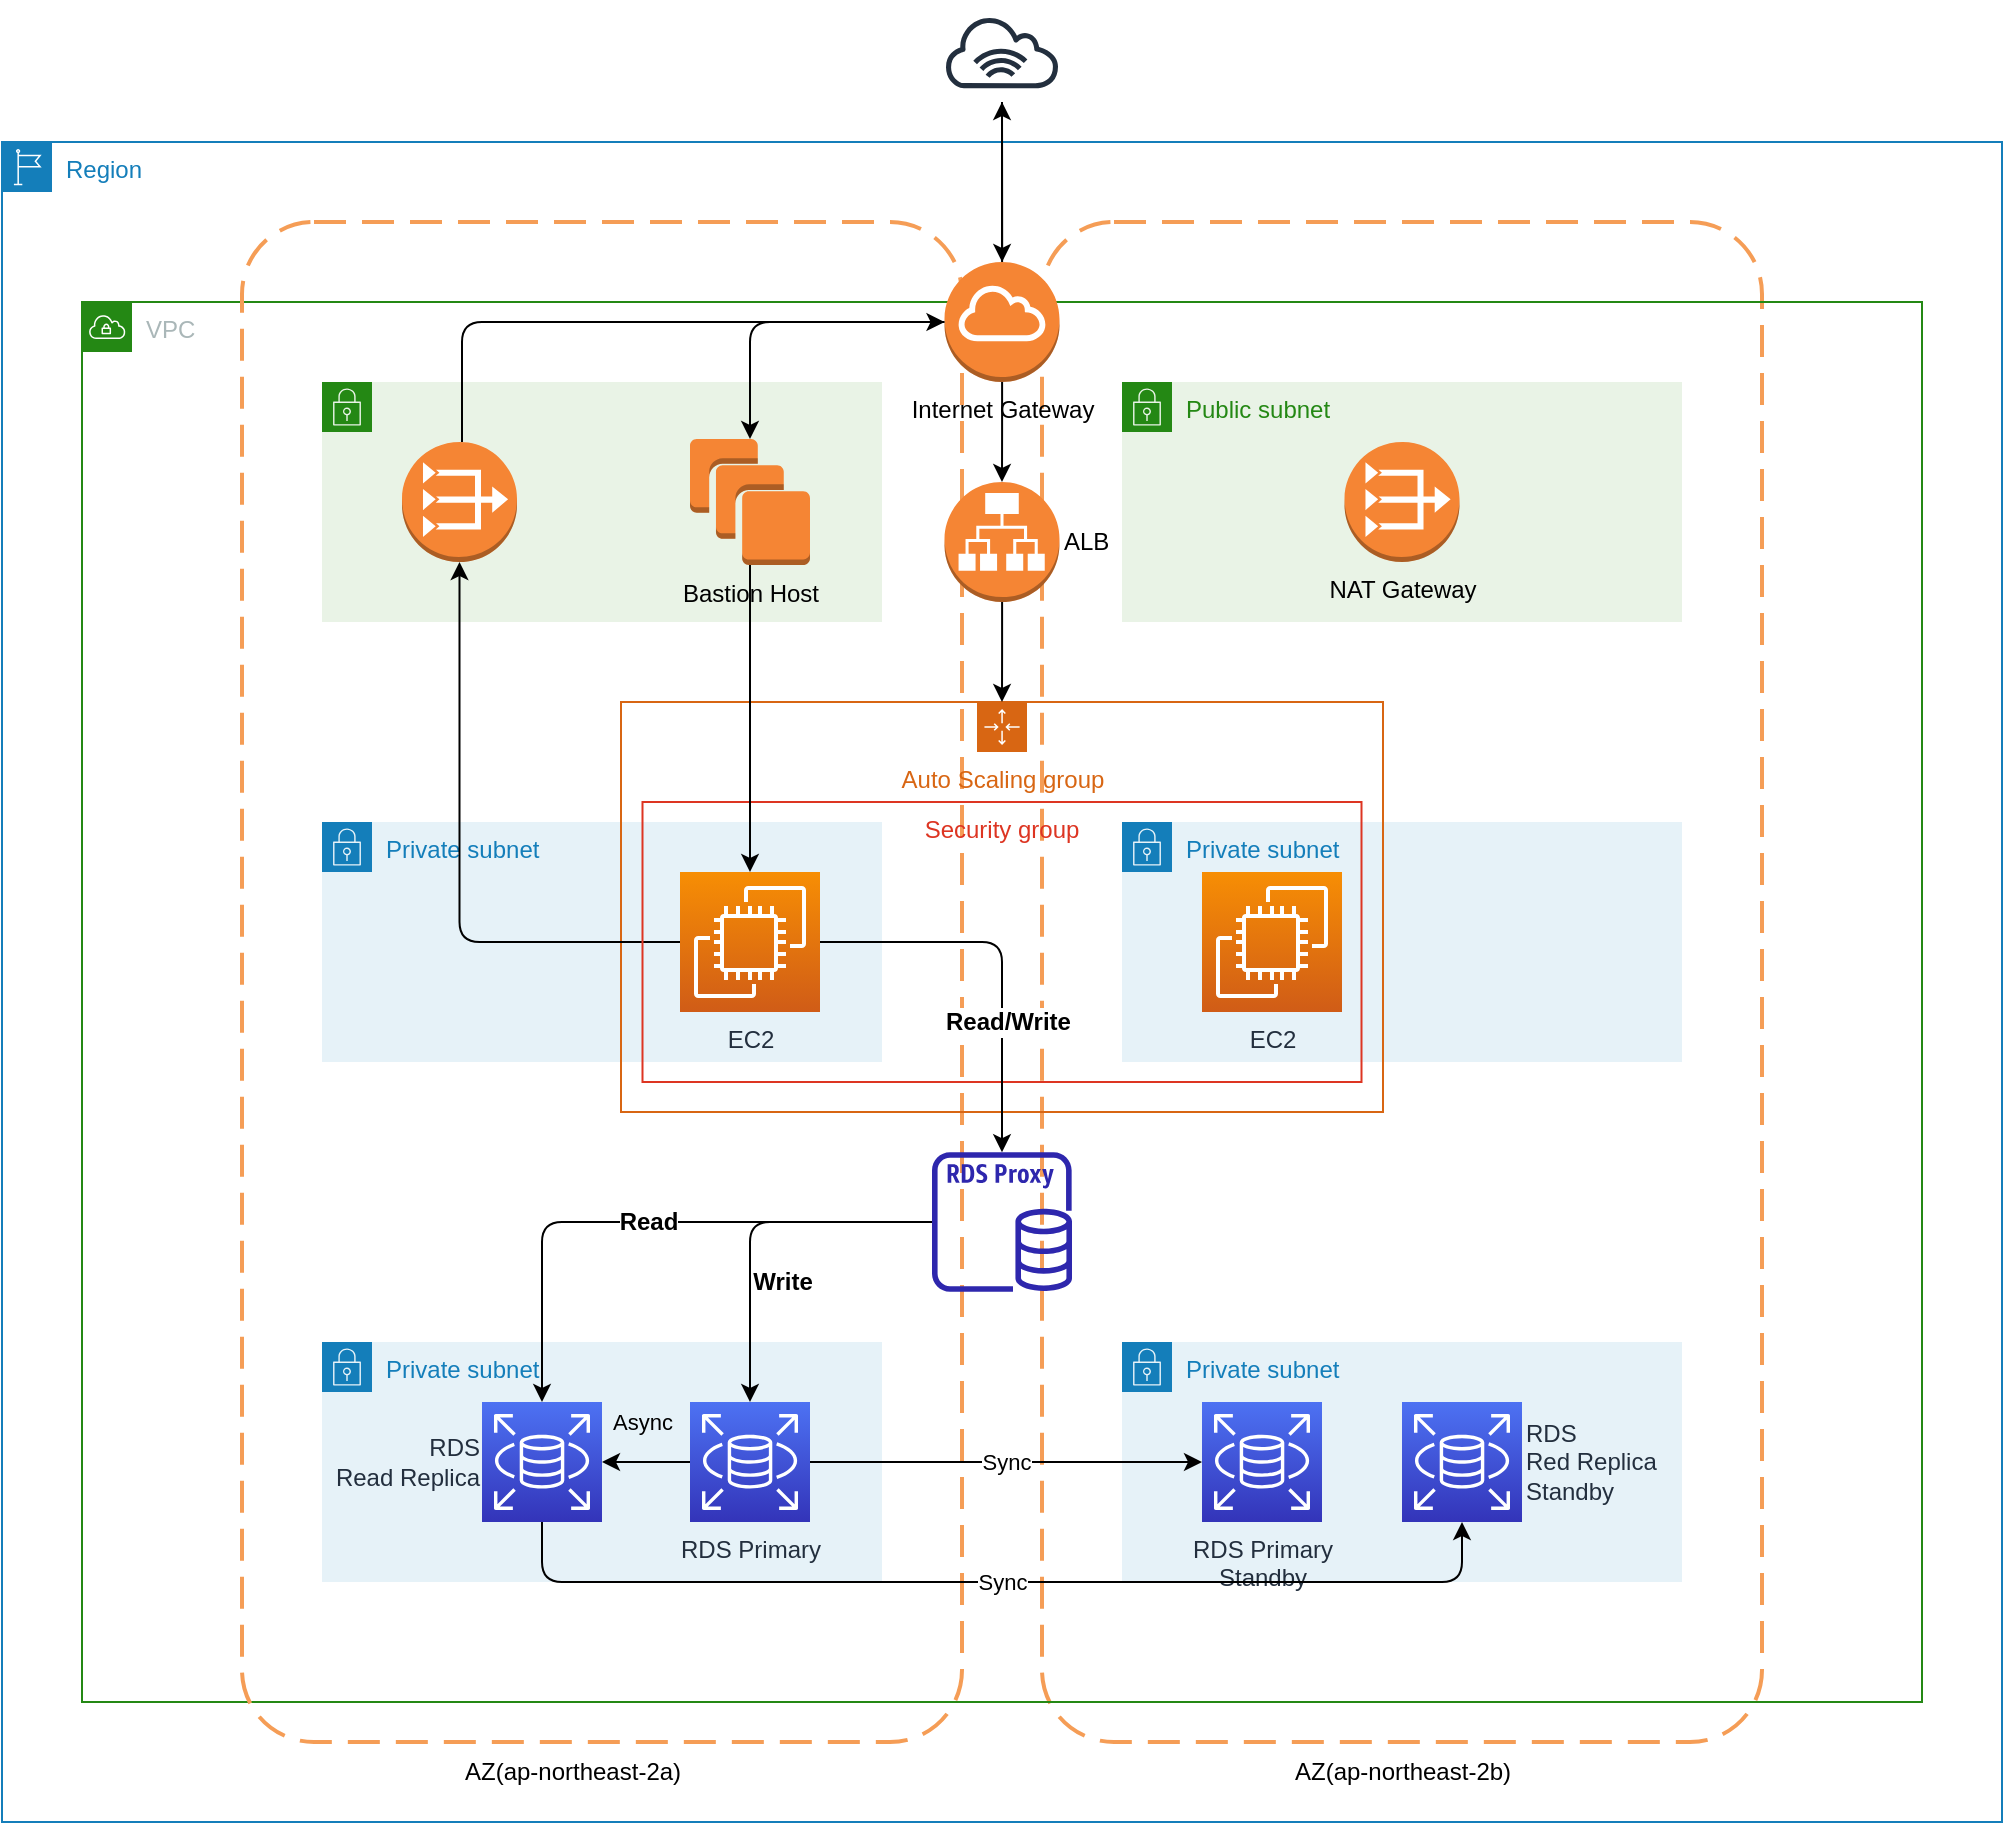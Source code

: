 <mxfile version="21.5.0" type="github">
  <diagram name="페이지-1" id="lG-F-R37Qlg_pKHcpFQY">
    <mxGraphModel dx="2390" dy="1285" grid="1" gridSize="10" guides="1" tooltips="1" connect="1" arrows="1" fold="1" page="1" pageScale="1" pageWidth="827" pageHeight="1169" math="0" shadow="0">
      <root>
        <mxCell id="0" />
        <mxCell id="1" parent="0" />
        <mxCell id="P-wajaCejd0a9nJOUH1o-1" value="Region" style="points=[[0,0],[0.25,0],[0.5,0],[0.75,0],[1,0],[1,0.25],[1,0.5],[1,0.75],[1,1],[0.75,1],[0.5,1],[0.25,1],[0,1],[0,0.75],[0,0.5],[0,0.25]];outlineConnect=0;gradientColor=none;html=1;whiteSpace=wrap;fontSize=12;fontStyle=0;container=1;pointerEvents=0;collapsible=0;recursiveResize=0;shape=mxgraph.aws4.group;grIcon=mxgraph.aws4.group_region;strokeColor=#147EBA;fillColor=none;verticalAlign=top;align=left;spacingLeft=30;fontColor=#147EBA;" parent="1" vertex="1">
          <mxGeometry x="40" y="80" width="1000" height="840" as="geometry" />
        </mxCell>
        <mxCell id="P-wajaCejd0a9nJOUH1o-2" value="" style="rounded=1;arcSize=10;dashed=1;strokeColor=#F59D56;fillColor=none;gradientColor=none;dashPattern=8 4;strokeWidth=2;" parent="P-wajaCejd0a9nJOUH1o-1" vertex="1">
          <mxGeometry x="520" y="40" width="360" height="760" as="geometry" />
        </mxCell>
        <mxCell id="P-wajaCejd0a9nJOUH1o-3" value="Private subnet" style="points=[[0,0],[0.25,0],[0.5,0],[0.75,0],[1,0],[1,0.25],[1,0.5],[1,0.75],[1,1],[0.75,1],[0.5,1],[0.25,1],[0,1],[0,0.75],[0,0.5],[0,0.25]];outlineConnect=0;gradientColor=none;html=1;whiteSpace=wrap;fontSize=12;fontStyle=0;container=1;pointerEvents=0;collapsible=0;recursiveResize=0;shape=mxgraph.aws4.group;grIcon=mxgraph.aws4.group_security_group;grStroke=0;strokeColor=#147EBA;fillColor=#E6F2F8;verticalAlign=top;align=left;spacingLeft=30;fontColor=#147EBA;dashed=0;" parent="P-wajaCejd0a9nJOUH1o-1" vertex="1">
          <mxGeometry x="560" y="340" width="280" height="120" as="geometry" />
        </mxCell>
        <mxCell id="P-wajaCejd0a9nJOUH1o-4" value="VPC" style="points=[[0,0],[0.25,0],[0.5,0],[0.75,0],[1,0],[1,0.25],[1,0.5],[1,0.75],[1,1],[0.75,1],[0.5,1],[0.25,1],[0,1],[0,0.75],[0,0.5],[0,0.25]];outlineConnect=0;gradientColor=none;html=1;whiteSpace=wrap;fontSize=12;fontStyle=0;container=1;pointerEvents=0;collapsible=0;recursiveResize=0;shape=mxgraph.aws4.group;grIcon=mxgraph.aws4.group_vpc;strokeColor=#248814;fillColor=none;verticalAlign=top;align=left;spacingLeft=30;fontColor=#AAB7B8;dashed=0;" parent="P-wajaCejd0a9nJOUH1o-1" vertex="1">
          <mxGeometry x="40" y="80" width="920" height="700" as="geometry" />
        </mxCell>
        <mxCell id="P-wajaCejd0a9nJOUH1o-5" value="" style="rounded=1;arcSize=10;dashed=1;strokeColor=#F59D56;fillColor=none;gradientColor=none;dashPattern=8 4;strokeWidth=2;" parent="P-wajaCejd0a9nJOUH1o-4" vertex="1">
          <mxGeometry x="80" y="-40" width="360" height="760" as="geometry" />
        </mxCell>
        <mxCell id="P-wajaCejd0a9nJOUH1o-6" value="" style="points=[[0,0],[0.25,0],[0.5,0],[0.75,0],[1,0],[1,0.25],[1,0.5],[1,0.75],[1,1],[0.75,1],[0.5,1],[0.25,1],[0,1],[0,0.75],[0,0.5],[0,0.25]];outlineConnect=0;gradientColor=none;html=1;whiteSpace=wrap;fontSize=12;fontStyle=0;container=1;pointerEvents=0;collapsible=0;recursiveResize=0;shape=mxgraph.aws4.group;grIcon=mxgraph.aws4.group_security_group;grStroke=0;strokeColor=#248814;fillColor=#E9F3E6;verticalAlign=top;align=left;spacingLeft=30;fontColor=#248814;dashed=0;" parent="P-wajaCejd0a9nJOUH1o-4" vertex="1">
          <mxGeometry x="120" y="40" width="280" height="120" as="geometry" />
        </mxCell>
        <mxCell id="P-wajaCejd0a9nJOUH1o-7" value="Bastion Host" style="outlineConnect=0;dashed=0;verticalLabelPosition=bottom;verticalAlign=top;align=center;html=1;shape=mxgraph.aws3.instances;fillColor=#F58534;gradientColor=none;" parent="P-wajaCejd0a9nJOUH1o-6" vertex="1">
          <mxGeometry x="184" y="28.5" width="60" height="63" as="geometry" />
        </mxCell>
        <mxCell id="P-wajaCejd0a9nJOUH1o-8" value="Private subnet" style="points=[[0,0],[0.25,0],[0.5,0],[0.75,0],[1,0],[1,0.25],[1,0.5],[1,0.75],[1,1],[0.75,1],[0.5,1],[0.25,1],[0,1],[0,0.75],[0,0.5],[0,0.25]];outlineConnect=0;gradientColor=none;html=1;whiteSpace=wrap;fontSize=12;fontStyle=0;container=1;pointerEvents=0;collapsible=0;recursiveResize=0;shape=mxgraph.aws4.group;grIcon=mxgraph.aws4.group_security_group;grStroke=0;strokeColor=#147EBA;fillColor=#E6F2F8;verticalAlign=top;align=left;spacingLeft=30;fontColor=#147EBA;dashed=0;" parent="P-wajaCejd0a9nJOUH1o-4" vertex="1">
          <mxGeometry x="120" y="260" width="280" height="120" as="geometry" />
        </mxCell>
        <mxCell id="P-wajaCejd0a9nJOUH1o-9" value="" style="outlineConnect=0;dashed=0;verticalLabelPosition=bottom;verticalAlign=top;align=center;html=1;shape=mxgraph.aws3.vpc_nat_gateway;fillColor=#F58534;gradientColor=none;" parent="P-wajaCejd0a9nJOUH1o-4" vertex="1">
          <mxGeometry x="160" y="70" width="57.5" height="60" as="geometry" />
        </mxCell>
        <mxCell id="P-wajaCejd0a9nJOUH1o-10" value="Auto Scaling group" style="points=[[0,0],[0.25,0],[0.5,0],[0.75,0],[1,0],[1,0.25],[1,0.5],[1,0.75],[1,1],[0.75,1],[0.5,1],[0.25,1],[0,1],[0,0.75],[0,0.5],[0,0.25]];outlineConnect=0;gradientColor=none;html=1;whiteSpace=wrap;fontSize=12;fontStyle=0;container=1;pointerEvents=0;collapsible=0;recursiveResize=0;shape=mxgraph.aws4.groupCenter;grIcon=mxgraph.aws4.group_auto_scaling_group;grStroke=1;strokeColor=#D86613;fillColor=none;verticalAlign=top;align=center;fontColor=#D86613;spacingTop=25;" parent="P-wajaCejd0a9nJOUH1o-4" vertex="1">
          <mxGeometry x="269.5" y="200" width="381" height="205" as="geometry" />
        </mxCell>
        <mxCell id="P-wajaCejd0a9nJOUH1o-11" style="edgeStyle=orthogonalEdgeStyle;rounded=1;orthogonalLoop=1;jettySize=auto;html=1;" parent="P-wajaCejd0a9nJOUH1o-4" source="P-wajaCejd0a9nJOUH1o-13" target="P-wajaCejd0a9nJOUH1o-9" edge="1">
          <mxGeometry relative="1" as="geometry" />
        </mxCell>
        <mxCell id="P-wajaCejd0a9nJOUH1o-12" value="Security group" style="fillColor=none;strokeColor=#DD3522;verticalAlign=top;fontStyle=0;fontColor=#DD3522;whiteSpace=wrap;html=1;" parent="P-wajaCejd0a9nJOUH1o-4" vertex="1">
          <mxGeometry x="280.25" y="250" width="359.5" height="140" as="geometry" />
        </mxCell>
        <mxCell id="P-wajaCejd0a9nJOUH1o-14" style="edgeStyle=orthogonalEdgeStyle;rounded=0;orthogonalLoop=1;jettySize=auto;html=1;" parent="P-wajaCejd0a9nJOUH1o-4" source="P-wajaCejd0a9nJOUH1o-7" target="P-wajaCejd0a9nJOUH1o-13" edge="1">
          <mxGeometry relative="1" as="geometry" />
        </mxCell>
        <mxCell id="P-wajaCejd0a9nJOUH1o-15" value="Internet Gateway" style="outlineConnect=0;dashed=0;verticalLabelPosition=bottom;verticalAlign=top;align=center;html=1;shape=mxgraph.aws3.internet_gateway;fillColor=#F58534;gradientColor=none;" parent="P-wajaCejd0a9nJOUH1o-4" vertex="1">
          <mxGeometry x="431.25" y="-20" width="57.5" height="60" as="geometry" />
        </mxCell>
        <mxCell id="P-wajaCejd0a9nJOUH1o-16" style="edgeStyle=orthogonalEdgeStyle;rounded=1;orthogonalLoop=1;jettySize=auto;html=1;entryX=0;entryY=0.5;entryDx=0;entryDy=0;entryPerimeter=0;" parent="P-wajaCejd0a9nJOUH1o-4" source="P-wajaCejd0a9nJOUH1o-9" target="P-wajaCejd0a9nJOUH1o-15" edge="1">
          <mxGeometry relative="1" as="geometry">
            <Array as="points">
              <mxPoint x="190" y="10" />
            </Array>
          </mxGeometry>
        </mxCell>
        <mxCell id="P-wajaCejd0a9nJOUH1o-17" style="edgeStyle=orthogonalEdgeStyle;rounded=1;orthogonalLoop=1;jettySize=auto;html=1;" parent="P-wajaCejd0a9nJOUH1o-4" source="P-wajaCejd0a9nJOUH1o-15" target="P-wajaCejd0a9nJOUH1o-7" edge="1">
          <mxGeometry relative="1" as="geometry" />
        </mxCell>
        <mxCell id="P-wajaCejd0a9nJOUH1o-18" value="ALB" style="outlineConnect=0;dashed=0;verticalLabelPosition=middle;verticalAlign=middle;align=left;html=1;shape=mxgraph.aws3.application_load_balancer;fillColor=#F58534;gradientColor=none;labelPosition=right;" parent="P-wajaCejd0a9nJOUH1o-4" vertex="1">
          <mxGeometry x="431.25" y="90" width="57.5" height="60" as="geometry" />
        </mxCell>
        <mxCell id="P-wajaCejd0a9nJOUH1o-19" style="edgeStyle=orthogonalEdgeStyle;rounded=0;orthogonalLoop=1;jettySize=auto;html=1;" parent="P-wajaCejd0a9nJOUH1o-4" source="P-wajaCejd0a9nJOUH1o-18" target="P-wajaCejd0a9nJOUH1o-10" edge="1">
          <mxGeometry relative="1" as="geometry" />
        </mxCell>
        <mxCell id="P-wajaCejd0a9nJOUH1o-29" value="Private subnet" style="points=[[0,0],[0.25,0],[0.5,0],[0.75,0],[1,0],[1,0.25],[1,0.5],[1,0.75],[1,1],[0.75,1],[0.5,1],[0.25,1],[0,1],[0,0.75],[0,0.5],[0,0.25]];outlineConnect=0;gradientColor=none;html=1;whiteSpace=wrap;fontSize=12;fontStyle=0;container=1;pointerEvents=0;collapsible=0;recursiveResize=0;shape=mxgraph.aws4.group;grIcon=mxgraph.aws4.group_security_group;grStroke=0;strokeColor=#147EBA;fillColor=#E6F2F8;verticalAlign=top;align=left;spacingLeft=30;fontColor=#147EBA;dashed=0;" parent="P-wajaCejd0a9nJOUH1o-4" vertex="1">
          <mxGeometry x="120" y="520" width="280" height="120" as="geometry" />
        </mxCell>
        <mxCell id="P-wajaCejd0a9nJOUH1o-20" style="edgeStyle=orthogonalEdgeStyle;rounded=0;orthogonalLoop=1;jettySize=auto;html=1;entryX=0.5;entryY=0;entryDx=0;entryDy=0;entryPerimeter=0;" parent="P-wajaCejd0a9nJOUH1o-4" source="P-wajaCejd0a9nJOUH1o-15" target="P-wajaCejd0a9nJOUH1o-18" edge="1">
          <mxGeometry relative="1" as="geometry" />
        </mxCell>
        <mxCell id="P-wajaCejd0a9nJOUH1o-41" value="Async" style="edgeStyle=orthogonalEdgeStyle;rounded=0;orthogonalLoop=1;jettySize=auto;html=1;labelBackgroundColor=none;" parent="P-wajaCejd0a9nJOUH1o-4" source="P-wajaCejd0a9nJOUH1o-32" target="P-wajaCejd0a9nJOUH1o-34" edge="1">
          <mxGeometry x="0.091" y="-20" relative="1" as="geometry">
            <mxPoint as="offset" />
          </mxGeometry>
        </mxCell>
        <mxCell id="P-wajaCejd0a9nJOUH1o-32" value="RDS Primary" style="sketch=0;points=[[0,0,0],[0.25,0,0],[0.5,0,0],[0.75,0,0],[1,0,0],[0,1,0],[0.25,1,0],[0.5,1,0],[0.75,1,0],[1,1,0],[0,0.25,0],[0,0.5,0],[0,0.75,0],[1,0.25,0],[1,0.5,0],[1,0.75,0]];outlineConnect=0;fontColor=#232F3E;gradientColor=#4D72F3;gradientDirection=north;fillColor=#3334B9;strokeColor=#ffffff;dashed=0;verticalLabelPosition=bottom;verticalAlign=top;align=center;html=1;fontSize=12;fontStyle=0;aspect=fixed;shape=mxgraph.aws4.resourceIcon;resIcon=mxgraph.aws4.rds;" parent="P-wajaCejd0a9nJOUH1o-4" vertex="1">
          <mxGeometry x="304" y="550" width="60" height="60" as="geometry" />
        </mxCell>
        <mxCell id="P-wajaCejd0a9nJOUH1o-34" value="RDS&lt;br&gt;Read Replica" style="sketch=0;points=[[0,0,0],[0.25,0,0],[0.5,0,0],[0.75,0,0],[1,0,0],[0,1,0],[0.25,1,0],[0.5,1,0],[0.75,1,0],[1,1,0],[0,0.25,0],[0,0.5,0],[0,0.75,0],[1,0.25,0],[1,0.5,0],[1,0.75,0]];outlineConnect=0;fontColor=#232F3E;gradientColor=#4D72F3;gradientDirection=north;fillColor=#3334B9;strokeColor=#ffffff;dashed=0;verticalLabelPosition=middle;verticalAlign=middle;align=right;html=1;fontSize=12;fontStyle=0;aspect=fixed;shape=mxgraph.aws4.resourceIcon;resIcon=mxgraph.aws4.rds;labelPosition=left;" parent="P-wajaCejd0a9nJOUH1o-4" vertex="1">
          <mxGeometry x="200" y="550" width="60" height="60" as="geometry" />
        </mxCell>
        <mxCell id="P-wajaCejd0a9nJOUH1o-13" value="EC2" style="sketch=0;points=[[0,0,0],[0.25,0,0],[0.5,0,0],[0.75,0,0],[1,0,0],[0,1,0],[0.25,1,0],[0.5,1,0],[0.75,1,0],[1,1,0],[0,0.25,0],[0,0.5,0],[0,0.75,0],[1,0.25,0],[1,0.5,0],[1,0.75,0]];outlineConnect=0;fontColor=#232F3E;gradientColor=#F78E04;gradientDirection=north;fillColor=#D05C17;strokeColor=#ffffff;dashed=0;verticalLabelPosition=bottom;verticalAlign=top;align=center;html=1;fontSize=12;fontStyle=0;aspect=fixed;shape=mxgraph.aws4.resourceIcon;resIcon=mxgraph.aws4.ec2;" parent="P-wajaCejd0a9nJOUH1o-4" vertex="1">
          <mxGeometry x="299" y="285" width="70" height="70" as="geometry" />
        </mxCell>
        <mxCell id="P-wajaCejd0a9nJOUH1o-37" value="Read/Write" style="edgeStyle=orthogonalEdgeStyle;rounded=1;orthogonalLoop=1;jettySize=auto;html=1;align=left;fontSize=12;fontStyle=1" parent="P-wajaCejd0a9nJOUH1o-4" source="P-wajaCejd0a9nJOUH1o-13" target="r5XocPFuYxAVI-EOpPNx-1" edge="1">
          <mxGeometry x="0.336" y="-30" relative="1" as="geometry">
            <mxPoint as="offset" />
            <mxPoint x="340" y="540" as="targetPoint" />
          </mxGeometry>
        </mxCell>
        <mxCell id="r5XocPFuYxAVI-EOpPNx-4" value="Write" style="edgeStyle=orthogonalEdgeStyle;rounded=1;orthogonalLoop=1;jettySize=auto;html=1;fontSize=12;fontStyle=1" edge="1" parent="P-wajaCejd0a9nJOUH1o-4" source="r5XocPFuYxAVI-EOpPNx-1" target="P-wajaCejd0a9nJOUH1o-32">
          <mxGeometry x="0.337" y="16" relative="1" as="geometry">
            <mxPoint as="offset" />
          </mxGeometry>
        </mxCell>
        <mxCell id="r5XocPFuYxAVI-EOpPNx-5" value="Read" style="edgeStyle=orthogonalEdgeStyle;rounded=1;orthogonalLoop=1;jettySize=auto;html=1;fontSize=12;fontStyle=1" edge="1" parent="P-wajaCejd0a9nJOUH1o-4" source="r5XocPFuYxAVI-EOpPNx-1" target="P-wajaCejd0a9nJOUH1o-34">
          <mxGeometry relative="1" as="geometry" />
        </mxCell>
        <mxCell id="r5XocPFuYxAVI-EOpPNx-1" value="" style="sketch=0;outlineConnect=0;fontColor=#232F3E;gradientColor=none;fillColor=#2E27AD;strokeColor=none;dashed=0;verticalLabelPosition=bottom;verticalAlign=top;align=center;html=1;fontSize=12;fontStyle=0;aspect=fixed;pointerEvents=1;shape=mxgraph.aws4.rds_proxy;" vertex="1" parent="P-wajaCejd0a9nJOUH1o-4">
          <mxGeometry x="425" y="425" width="70" height="70" as="geometry" />
        </mxCell>
        <mxCell id="P-wajaCejd0a9nJOUH1o-21" value="EC2" style="sketch=0;points=[[0,0,0],[0.25,0,0],[0.5,0,0],[0.75,0,0],[1,0,0],[0,1,0],[0.25,1,0],[0.5,1,0],[0.75,1,0],[1,1,0],[0,0.25,0],[0,0.5,0],[0,0.75,0],[1,0.25,0],[1,0.5,0],[1,0.75,0]];outlineConnect=0;fontColor=#232F3E;gradientColor=#F78E04;gradientDirection=north;fillColor=#D05C17;strokeColor=#ffffff;dashed=0;verticalLabelPosition=bottom;verticalAlign=top;align=center;html=1;fontSize=12;fontStyle=0;aspect=fixed;shape=mxgraph.aws4.resourceIcon;resIcon=mxgraph.aws4.ec2;" parent="P-wajaCejd0a9nJOUH1o-1" vertex="1">
          <mxGeometry x="600" y="365" width="70" height="70" as="geometry" />
        </mxCell>
        <mxCell id="P-wajaCejd0a9nJOUH1o-22" value="Public subnet" style="points=[[0,0],[0.25,0],[0.5,0],[0.75,0],[1,0],[1,0.25],[1,0.5],[1,0.75],[1,1],[0.75,1],[0.5,1],[0.25,1],[0,1],[0,0.75],[0,0.5],[0,0.25]];outlineConnect=0;gradientColor=none;html=1;whiteSpace=wrap;fontSize=12;fontStyle=0;container=1;pointerEvents=0;collapsible=0;recursiveResize=0;shape=mxgraph.aws4.group;grIcon=mxgraph.aws4.group_security_group;grStroke=0;strokeColor=#248814;fillColor=#E9F3E6;verticalAlign=top;align=left;spacingLeft=30;fontColor=#248814;dashed=0;" parent="P-wajaCejd0a9nJOUH1o-1" vertex="1">
          <mxGeometry x="560" y="120" width="280" height="120" as="geometry" />
        </mxCell>
        <mxCell id="P-wajaCejd0a9nJOUH1o-23" value="NAT Gateway" style="outlineConnect=0;dashed=0;verticalLabelPosition=bottom;verticalAlign=top;align=center;html=1;shape=mxgraph.aws3.vpc_nat_gateway;fillColor=#F58534;gradientColor=none;" parent="P-wajaCejd0a9nJOUH1o-1" vertex="1">
          <mxGeometry x="671.25" y="150" width="57.5" height="60" as="geometry" />
        </mxCell>
        <mxCell id="P-wajaCejd0a9nJOUH1o-24" value="AZ(ap-northeast-2a)" style="text;html=1;align=center;verticalAlign=middle;resizable=0;points=[];autosize=1;strokeColor=none;fillColor=none;" parent="P-wajaCejd0a9nJOUH1o-1" vertex="1">
          <mxGeometry x="220" y="800" width="130" height="30" as="geometry" />
        </mxCell>
        <mxCell id="P-wajaCejd0a9nJOUH1o-25" value="AZ(ap-northeast-2b)" style="text;html=1;align=center;verticalAlign=middle;resizable=0;points=[];autosize=1;strokeColor=none;fillColor=none;" parent="P-wajaCejd0a9nJOUH1o-1" vertex="1">
          <mxGeometry x="635" y="800" width="130" height="30" as="geometry" />
        </mxCell>
        <mxCell id="P-wajaCejd0a9nJOUH1o-30" value="Private subnet" style="points=[[0,0],[0.25,0],[0.5,0],[0.75,0],[1,0],[1,0.25],[1,0.5],[1,0.75],[1,1],[0.75,1],[0.5,1],[0.25,1],[0,1],[0,0.75],[0,0.5],[0,0.25]];outlineConnect=0;gradientColor=none;html=1;whiteSpace=wrap;fontSize=12;fontStyle=0;container=1;pointerEvents=0;collapsible=0;recursiveResize=0;shape=mxgraph.aws4.group;grIcon=mxgraph.aws4.group_security_group;grStroke=0;strokeColor=#147EBA;fillColor=#E6F2F8;verticalAlign=top;align=left;spacingLeft=30;fontColor=#147EBA;dashed=0;" parent="P-wajaCejd0a9nJOUH1o-1" vertex="1">
          <mxGeometry x="560" y="600" width="280" height="120" as="geometry" />
        </mxCell>
        <mxCell id="P-wajaCejd0a9nJOUH1o-35" value="RDS Primary&lt;br&gt;Standby" style="sketch=0;points=[[0,0,0],[0.25,0,0],[0.5,0,0],[0.75,0,0],[1,0,0],[0,1,0],[0.25,1,0],[0.5,1,0],[0.75,1,0],[1,1,0],[0,0.25,0],[0,0.5,0],[0,0.75,0],[1,0.25,0],[1,0.5,0],[1,0.75,0]];outlineConnect=0;fontColor=#232F3E;gradientColor=#4D72F3;gradientDirection=north;fillColor=#3334B9;strokeColor=#ffffff;dashed=0;verticalLabelPosition=bottom;verticalAlign=top;align=center;html=1;fontSize=12;fontStyle=0;aspect=fixed;shape=mxgraph.aws4.resourceIcon;resIcon=mxgraph.aws4.rds;" parent="P-wajaCejd0a9nJOUH1o-1" vertex="1">
          <mxGeometry x="600" y="630" width="60" height="60" as="geometry" />
        </mxCell>
        <mxCell id="P-wajaCejd0a9nJOUH1o-36" value="RDS&lt;br&gt;Red Replica&lt;br&gt;Standby" style="sketch=0;points=[[0,0,0],[0.25,0,0],[0.5,0,0],[0.75,0,0],[1,0,0],[0,1,0],[0.25,1,0],[0.5,1,0],[0.75,1,0],[1,1,0],[0,0.25,0],[0,0.5,0],[0,0.75,0],[1,0.25,0],[1,0.5,0],[1,0.75,0]];outlineConnect=0;fontColor=#232F3E;gradientColor=#4D72F3;gradientDirection=north;fillColor=#3334B9;strokeColor=#ffffff;dashed=0;verticalLabelPosition=middle;verticalAlign=middle;align=left;html=1;fontSize=12;fontStyle=0;aspect=fixed;shape=mxgraph.aws4.resourceIcon;resIcon=mxgraph.aws4.rds;labelPosition=right;" parent="P-wajaCejd0a9nJOUH1o-1" vertex="1">
          <mxGeometry x="700" y="630" width="60" height="60" as="geometry" />
        </mxCell>
        <mxCell id="P-wajaCejd0a9nJOUH1o-39" value="Sync" style="edgeStyle=orthogonalEdgeStyle;rounded=0;orthogonalLoop=1;jettySize=auto;html=1;entryX=0;entryY=0.5;entryDx=0;entryDy=0;entryPerimeter=0;" parent="P-wajaCejd0a9nJOUH1o-1" source="P-wajaCejd0a9nJOUH1o-32" target="P-wajaCejd0a9nJOUH1o-35" edge="1">
          <mxGeometry relative="1" as="geometry" />
        </mxCell>
        <mxCell id="P-wajaCejd0a9nJOUH1o-40" value="Sync" style="edgeStyle=orthogonalEdgeStyle;rounded=1;orthogonalLoop=1;jettySize=auto;html=1;entryX=0.5;entryY=1;entryDx=0;entryDy=0;entryPerimeter=0;" parent="P-wajaCejd0a9nJOUH1o-1" source="P-wajaCejd0a9nJOUH1o-34" target="P-wajaCejd0a9nJOUH1o-36" edge="1">
          <mxGeometry relative="1" as="geometry">
            <Array as="points">
              <mxPoint x="270" y="720" />
              <mxPoint x="730" y="720" />
            </Array>
          </mxGeometry>
        </mxCell>
        <mxCell id="P-wajaCejd0a9nJOUH1o-26" style="edgeStyle=orthogonalEdgeStyle;rounded=0;orthogonalLoop=1;jettySize=auto;html=1;" parent="1" source="P-wajaCejd0a9nJOUH1o-27" target="P-wajaCejd0a9nJOUH1o-15" edge="1">
          <mxGeometry relative="1" as="geometry" />
        </mxCell>
        <mxCell id="P-wajaCejd0a9nJOUH1o-27" value="" style="sketch=0;outlineConnect=0;fontColor=#232F3E;gradientColor=none;strokeColor=#232F3E;fillColor=#ffffff;dashed=0;verticalLabelPosition=bottom;verticalAlign=top;align=center;html=1;fontSize=12;fontStyle=0;shape=mxgraph.aws4.resourceIcon;resIcon=mxgraph.aws4.internet_alt1;" parent="1" vertex="1">
          <mxGeometry x="505" y="10" width="70" height="50" as="geometry" />
        </mxCell>
        <mxCell id="P-wajaCejd0a9nJOUH1o-28" style="edgeStyle=orthogonalEdgeStyle;rounded=0;orthogonalLoop=1;jettySize=auto;html=1;" parent="1" source="P-wajaCejd0a9nJOUH1o-15" target="P-wajaCejd0a9nJOUH1o-27" edge="1">
          <mxGeometry relative="1" as="geometry" />
        </mxCell>
      </root>
    </mxGraphModel>
  </diagram>
</mxfile>
